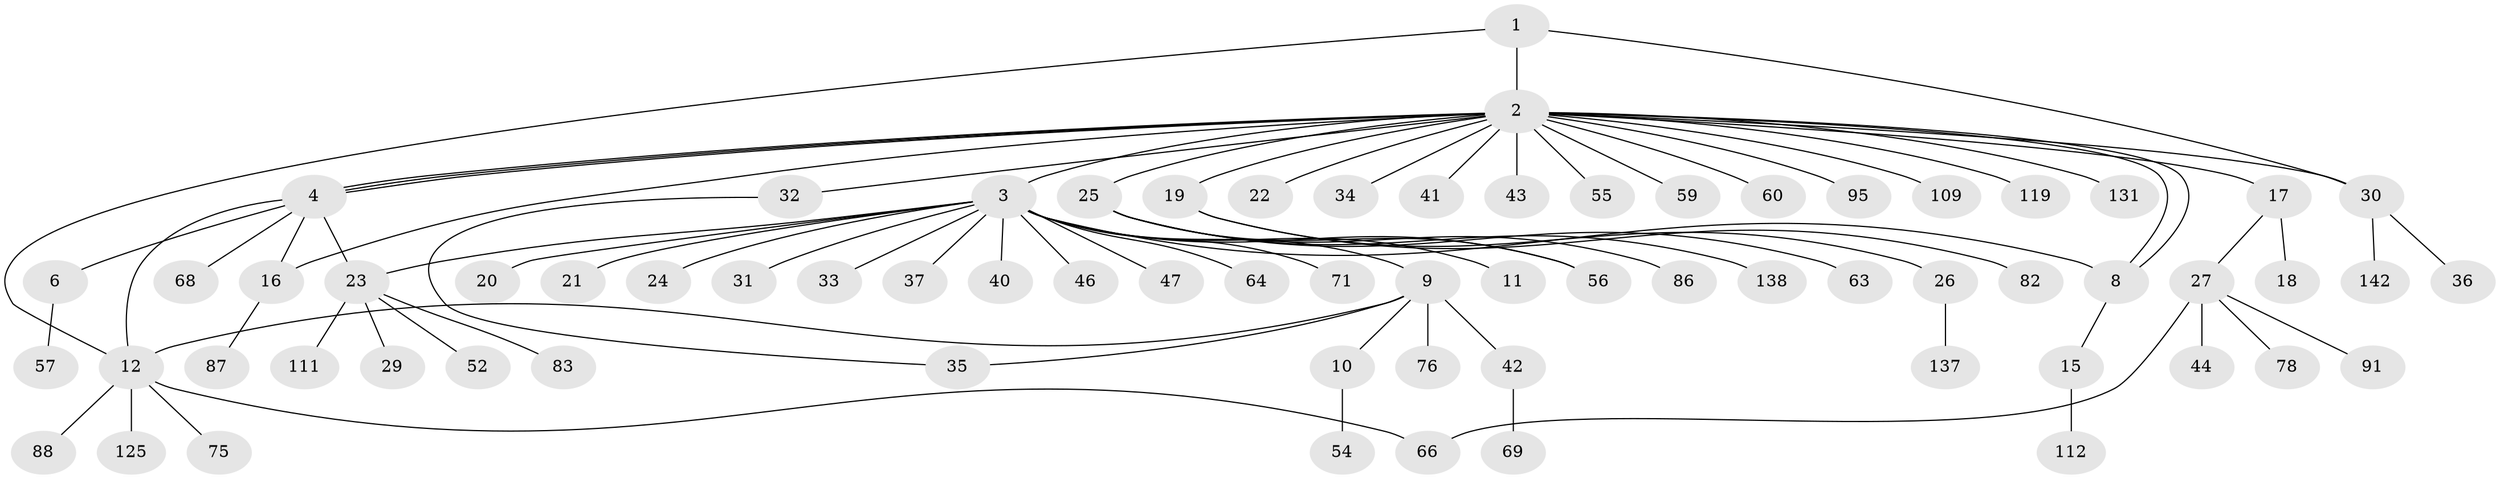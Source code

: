 // original degree distribution, {3: 0.08391608391608392, 36: 0.006993006993006993, 15: 0.006993006993006993, 12: 0.006993006993006993, 18: 0.006993006993006993, 10: 0.006993006993006993, 5: 0.03496503496503497, 9: 0.006993006993006993, 2: 0.16783216783216784, 1: 0.6083916083916084, 4: 0.055944055944055944, 6: 0.006993006993006993}
// Generated by graph-tools (version 1.1) at 2025/14/03/09/25 04:14:25]
// undirected, 71 vertices, 82 edges
graph export_dot {
graph [start="1"]
  node [color=gray90,style=filled];
  1;
  2 [super="+93+94+128+61+117+115+121+13+118+38+80"];
  3 [super="+14+141+81+79+45+135+72+85+5+49"];
  4 [super="+104+28+67+100"];
  6 [super="+140"];
  8 [super="+62+51"];
  9 [super="+92+89"];
  10;
  11;
  12 [super="+65+53+39"];
  15;
  16 [super="+74"];
  17;
  18;
  19 [super="+116"];
  20;
  21;
  22;
  23;
  24;
  25;
  26;
  27;
  29 [super="+124"];
  30;
  31 [super="+127+50+70"];
  32 [super="+106"];
  33 [super="+99"];
  34;
  35 [super="+133"];
  36;
  37;
  40;
  41;
  42 [super="+136"];
  43;
  44;
  46;
  47;
  52 [super="+126"];
  54;
  55;
  56 [super="+96+84"];
  57;
  59;
  60;
  63;
  64;
  66;
  68 [super="+77"];
  69 [super="+73"];
  71;
  75;
  76;
  78;
  82 [super="+108"];
  83;
  86;
  87;
  88;
  91;
  95;
  109;
  111;
  112;
  119;
  125;
  131;
  137;
  138;
  142;
  1 -- 2;
  1 -- 30;
  1 -- 12;
  2 -- 3 [weight=3];
  2 -- 4;
  2 -- 4;
  2 -- 4;
  2 -- 8;
  2 -- 8;
  2 -- 16;
  2 -- 17 [weight=3];
  2 -- 19;
  2 -- 22;
  2 -- 30;
  2 -- 32;
  2 -- 34;
  2 -- 41;
  2 -- 43;
  2 -- 55;
  2 -- 59;
  2 -- 60;
  2 -- 109;
  2 -- 119;
  2 -- 131;
  2 -- 25;
  2 -- 95;
  3 -- 20;
  3 -- 23;
  3 -- 37;
  3 -- 56;
  3 -- 33 [weight=3];
  3 -- 9 [weight=3];
  3 -- 64;
  3 -- 71;
  3 -- 40;
  3 -- 8;
  3 -- 11;
  3 -- 46;
  3 -- 47;
  3 -- 21;
  3 -- 24;
  3 -- 31;
  4 -- 6;
  4 -- 16;
  4 -- 23;
  4 -- 68;
  4 -- 12;
  6 -- 57;
  8 -- 15 [weight=2];
  9 -- 10;
  9 -- 12;
  9 -- 42;
  9 -- 76;
  9 -- 35;
  10 -- 54;
  12 -- 88;
  12 -- 75;
  12 -- 125;
  12 -- 66;
  15 -- 112;
  16 -- 87;
  17 -- 18;
  17 -- 27;
  19 -- 26;
  19 -- 82;
  23 -- 29;
  23 -- 52;
  23 -- 83;
  23 -- 111;
  25 -- 63;
  25 -- 86;
  25 -- 138;
  25 -- 56;
  26 -- 137;
  27 -- 44;
  27 -- 66;
  27 -- 78;
  27 -- 91;
  30 -- 36;
  30 -- 142;
  32 -- 35;
  42 -- 69;
}
